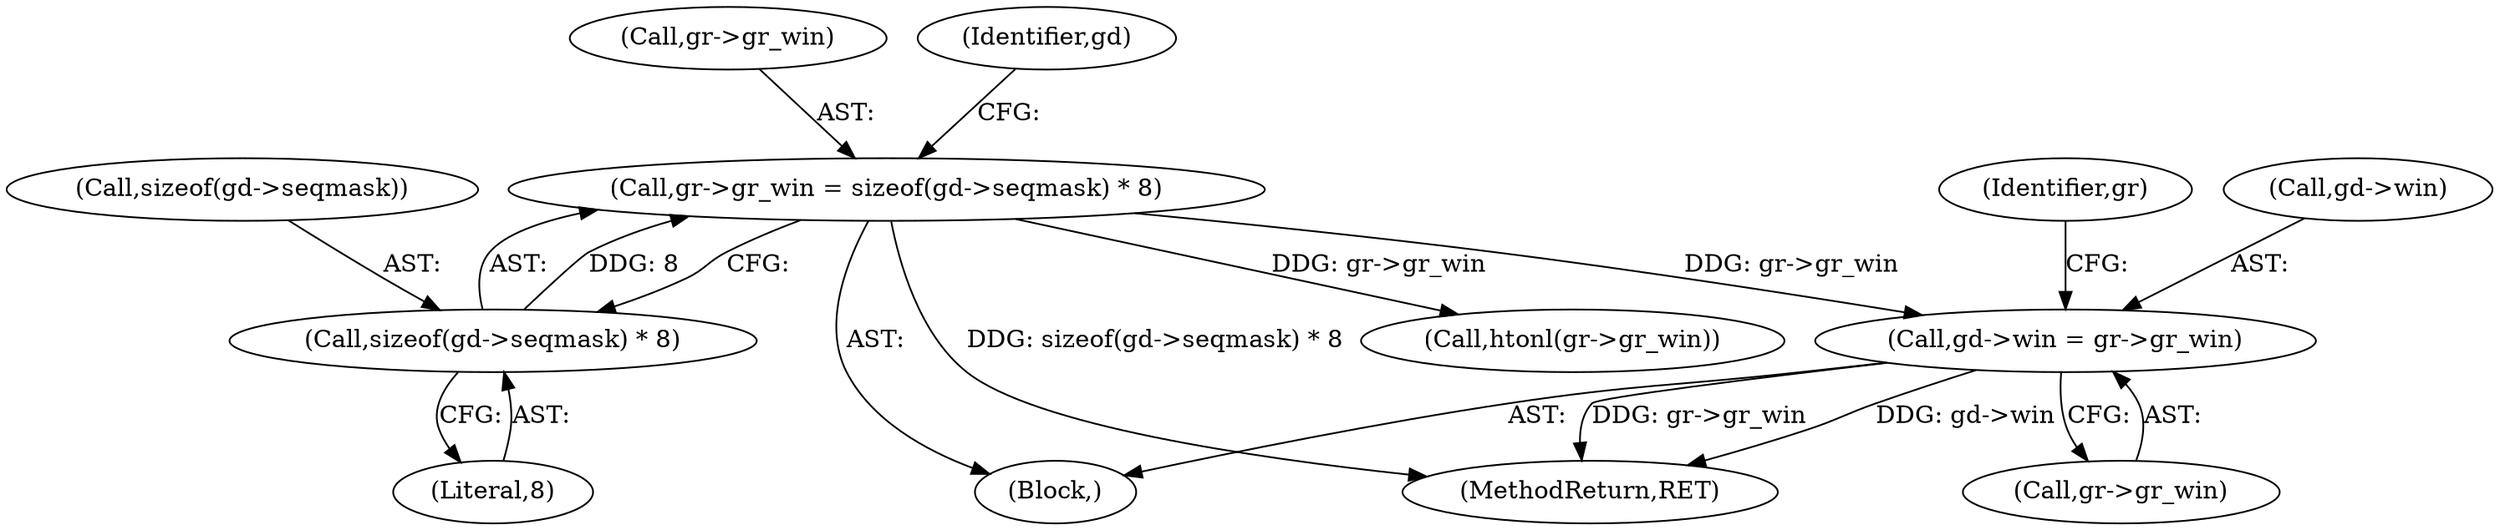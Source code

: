 digraph "0_krb5_5bb8a6b9c9eb8dd22bc9526751610aaa255ead9c_0@pointer" {
"1000319" [label="(Call,gd->win = gr->gr_win)"];
"1000279" [label="(Call,gr->gr_win = sizeof(gd->seqmask) * 8)"];
"1000283" [label="(Call,sizeof(gd->seqmask) * 8)"];
"1000280" [label="(Call,gr->gr_win)"];
"1000284" [label="(Call,sizeof(gd->seqmask))"];
"1000108" [label="(Block,)"];
"1000329" [label="(Identifier,gr)"];
"1000319" [label="(Call,gd->win = gr->gr_win)"];
"1000279" [label="(Call,gr->gr_win = sizeof(gd->seqmask) * 8)"];
"1000320" [label="(Call,gd->win)"];
"1000292" [label="(Identifier,gd)"];
"1000283" [label="(Call,sizeof(gd->seqmask) * 8)"];
"1000393" [label="(Call,htonl(gr->gr_win))"];
"1000484" [label="(MethodReturn,RET)"];
"1000323" [label="(Call,gr->gr_win)"];
"1000288" [label="(Literal,8)"];
"1000319" -> "1000108"  [label="AST: "];
"1000319" -> "1000323"  [label="CFG: "];
"1000320" -> "1000319"  [label="AST: "];
"1000323" -> "1000319"  [label="AST: "];
"1000329" -> "1000319"  [label="CFG: "];
"1000319" -> "1000484"  [label="DDG: gr->gr_win"];
"1000319" -> "1000484"  [label="DDG: gd->win"];
"1000279" -> "1000319"  [label="DDG: gr->gr_win"];
"1000279" -> "1000108"  [label="AST: "];
"1000279" -> "1000283"  [label="CFG: "];
"1000280" -> "1000279"  [label="AST: "];
"1000283" -> "1000279"  [label="AST: "];
"1000292" -> "1000279"  [label="CFG: "];
"1000279" -> "1000484"  [label="DDG: sizeof(gd->seqmask) * 8"];
"1000283" -> "1000279"  [label="DDG: 8"];
"1000279" -> "1000393"  [label="DDG: gr->gr_win"];
"1000283" -> "1000288"  [label="CFG: "];
"1000284" -> "1000283"  [label="AST: "];
"1000288" -> "1000283"  [label="AST: "];
}

